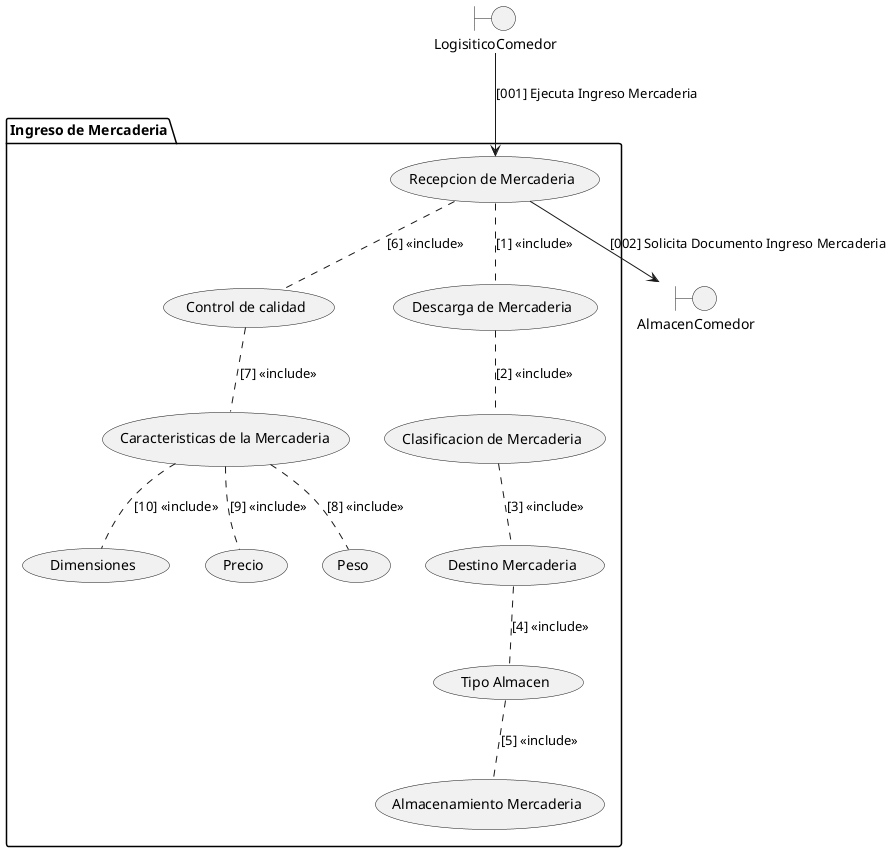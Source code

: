 @startuml
boundary LogisiticoComedor as f
boundary AlmacenComedor as d




package  "Ingreso de Mercaderia"{
usecase "Control de calidad" as uc12
usecase "Descarga de Mercaderia" as uc0

usecase "Almacenamiento Mercaderia" as uc13
usecase "Recepcion de Mercaderia" as uc14


usecase "Clasificacion de Mercaderia" as uc10
usecase "Caracteristicas de la Mercaderia" as uc1
usecase "Dimensiones" as uc2
usecase "Precio" as uc3
usecase "Peso" as uc4
usecase "Tipo Almacen" as uc5
usecase "Destino Mercaderia" as uc6


f-->uc14: [001] Ejecuta Ingreso Mercaderia
uc14-->d: [002] Solicita Documento Ingreso Mercaderia





uc12 .. uc1 :[7] <<include>>
uc0 .. uc10 :[2] <<include>>
uc1 .. uc2 :[10] <<include>>
uc1 .. uc3 :[9] <<include>>
uc1 .. uc4 :[8] <<include>>
uc14 .. uc12 :[6] <<include>>
uc14 .. uc0 :[1] <<include>>
uc5 .. uc13 :[5] <<include>>
uc6 .. uc5 :[4] <<include>>
uc10 .. uc6:[3] <<include>>

@enduml
